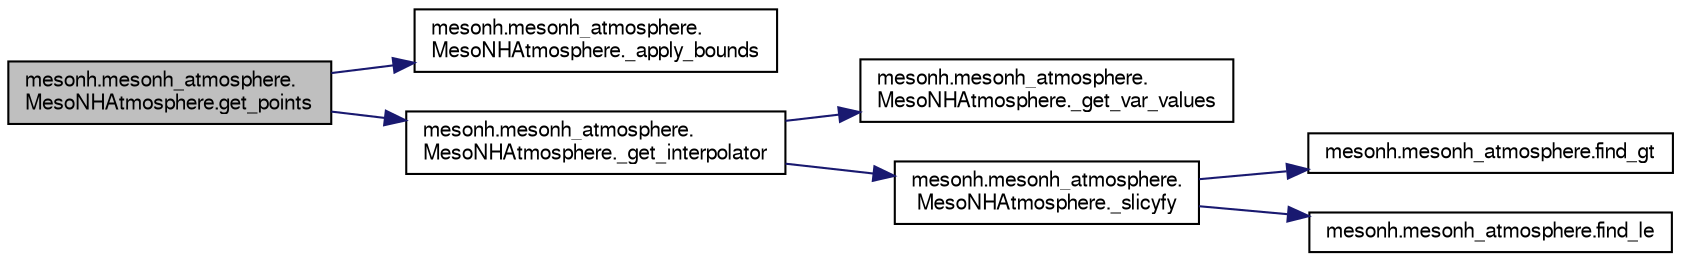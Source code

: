 digraph "mesonh.mesonh_atmosphere.MesoNHAtmosphere.get_points"
{
  edge [fontname="FreeSans",fontsize="10",labelfontname="FreeSans",labelfontsize="10"];
  node [fontname="FreeSans",fontsize="10",shape=record];
  rankdir="LR";
  Node1 [label="mesonh.mesonh_atmosphere.\lMesoNHAtmosphere.get_points",height=0.2,width=0.4,color="black", fillcolor="grey75", style="filled", fontcolor="black"];
  Node1 -> Node2 [color="midnightblue",fontsize="10",style="solid",fontname="FreeSans"];
  Node2 [label="mesonh.mesonh_atmosphere.\lMesoNHAtmosphere._apply_bounds",height=0.2,width=0.4,color="black", fillcolor="white", style="filled",URL="$classmesonh_1_1mesonh__atmosphere_1_1MesoNHAtmosphere.html#a88c94062ebf55ba4217d5fcb2cba0fcf"];
  Node1 -> Node3 [color="midnightblue",fontsize="10",style="solid",fontname="FreeSans"];
  Node3 [label="mesonh.mesonh_atmosphere.\lMesoNHAtmosphere._get_interpolator",height=0.2,width=0.4,color="black", fillcolor="white", style="filled",URL="$classmesonh_1_1mesonh__atmosphere_1_1MesoNHAtmosphere.html#abd2f5d589f1c7792b71a537be0e52fe7"];
  Node3 -> Node4 [color="midnightblue",fontsize="10",style="solid",fontname="FreeSans"];
  Node4 [label="mesonh.mesonh_atmosphere.\lMesoNHAtmosphere._get_var_values",height=0.2,width=0.4,color="black", fillcolor="white", style="filled",URL="$classmesonh_1_1mesonh__atmosphere_1_1MesoNHAtmosphere.html#af2eeeb356498a6995413f5e32ff4e6b5"];
  Node3 -> Node5 [color="midnightblue",fontsize="10",style="solid",fontname="FreeSans"];
  Node5 [label="mesonh.mesonh_atmosphere.\lMesoNHAtmosphere._slicyfy",height=0.2,width=0.4,color="black", fillcolor="white", style="filled",URL="$classmesonh_1_1mesonh__atmosphere_1_1MesoNHAtmosphere.html#a9a5f2ad154a3911aeec2a7ff4889496e"];
  Node5 -> Node6 [color="midnightblue",fontsize="10",style="solid",fontname="FreeSans"];
  Node6 [label="mesonh.mesonh_atmosphere.find_gt",height=0.2,width=0.4,color="black", fillcolor="white", style="filled",URL="$namespacemesonh_1_1mesonh__atmosphere.html#aa7d585a9708f80f50126013e7ede3a79"];
  Node5 -> Node7 [color="midnightblue",fontsize="10",style="solid",fontname="FreeSans"];
  Node7 [label="mesonh.mesonh_atmosphere.find_le",height=0.2,width=0.4,color="black", fillcolor="white", style="filled",URL="$namespacemesonh_1_1mesonh__atmosphere.html#a29be0fd7a7d2abced4a7ba2beed25f39"];
}
